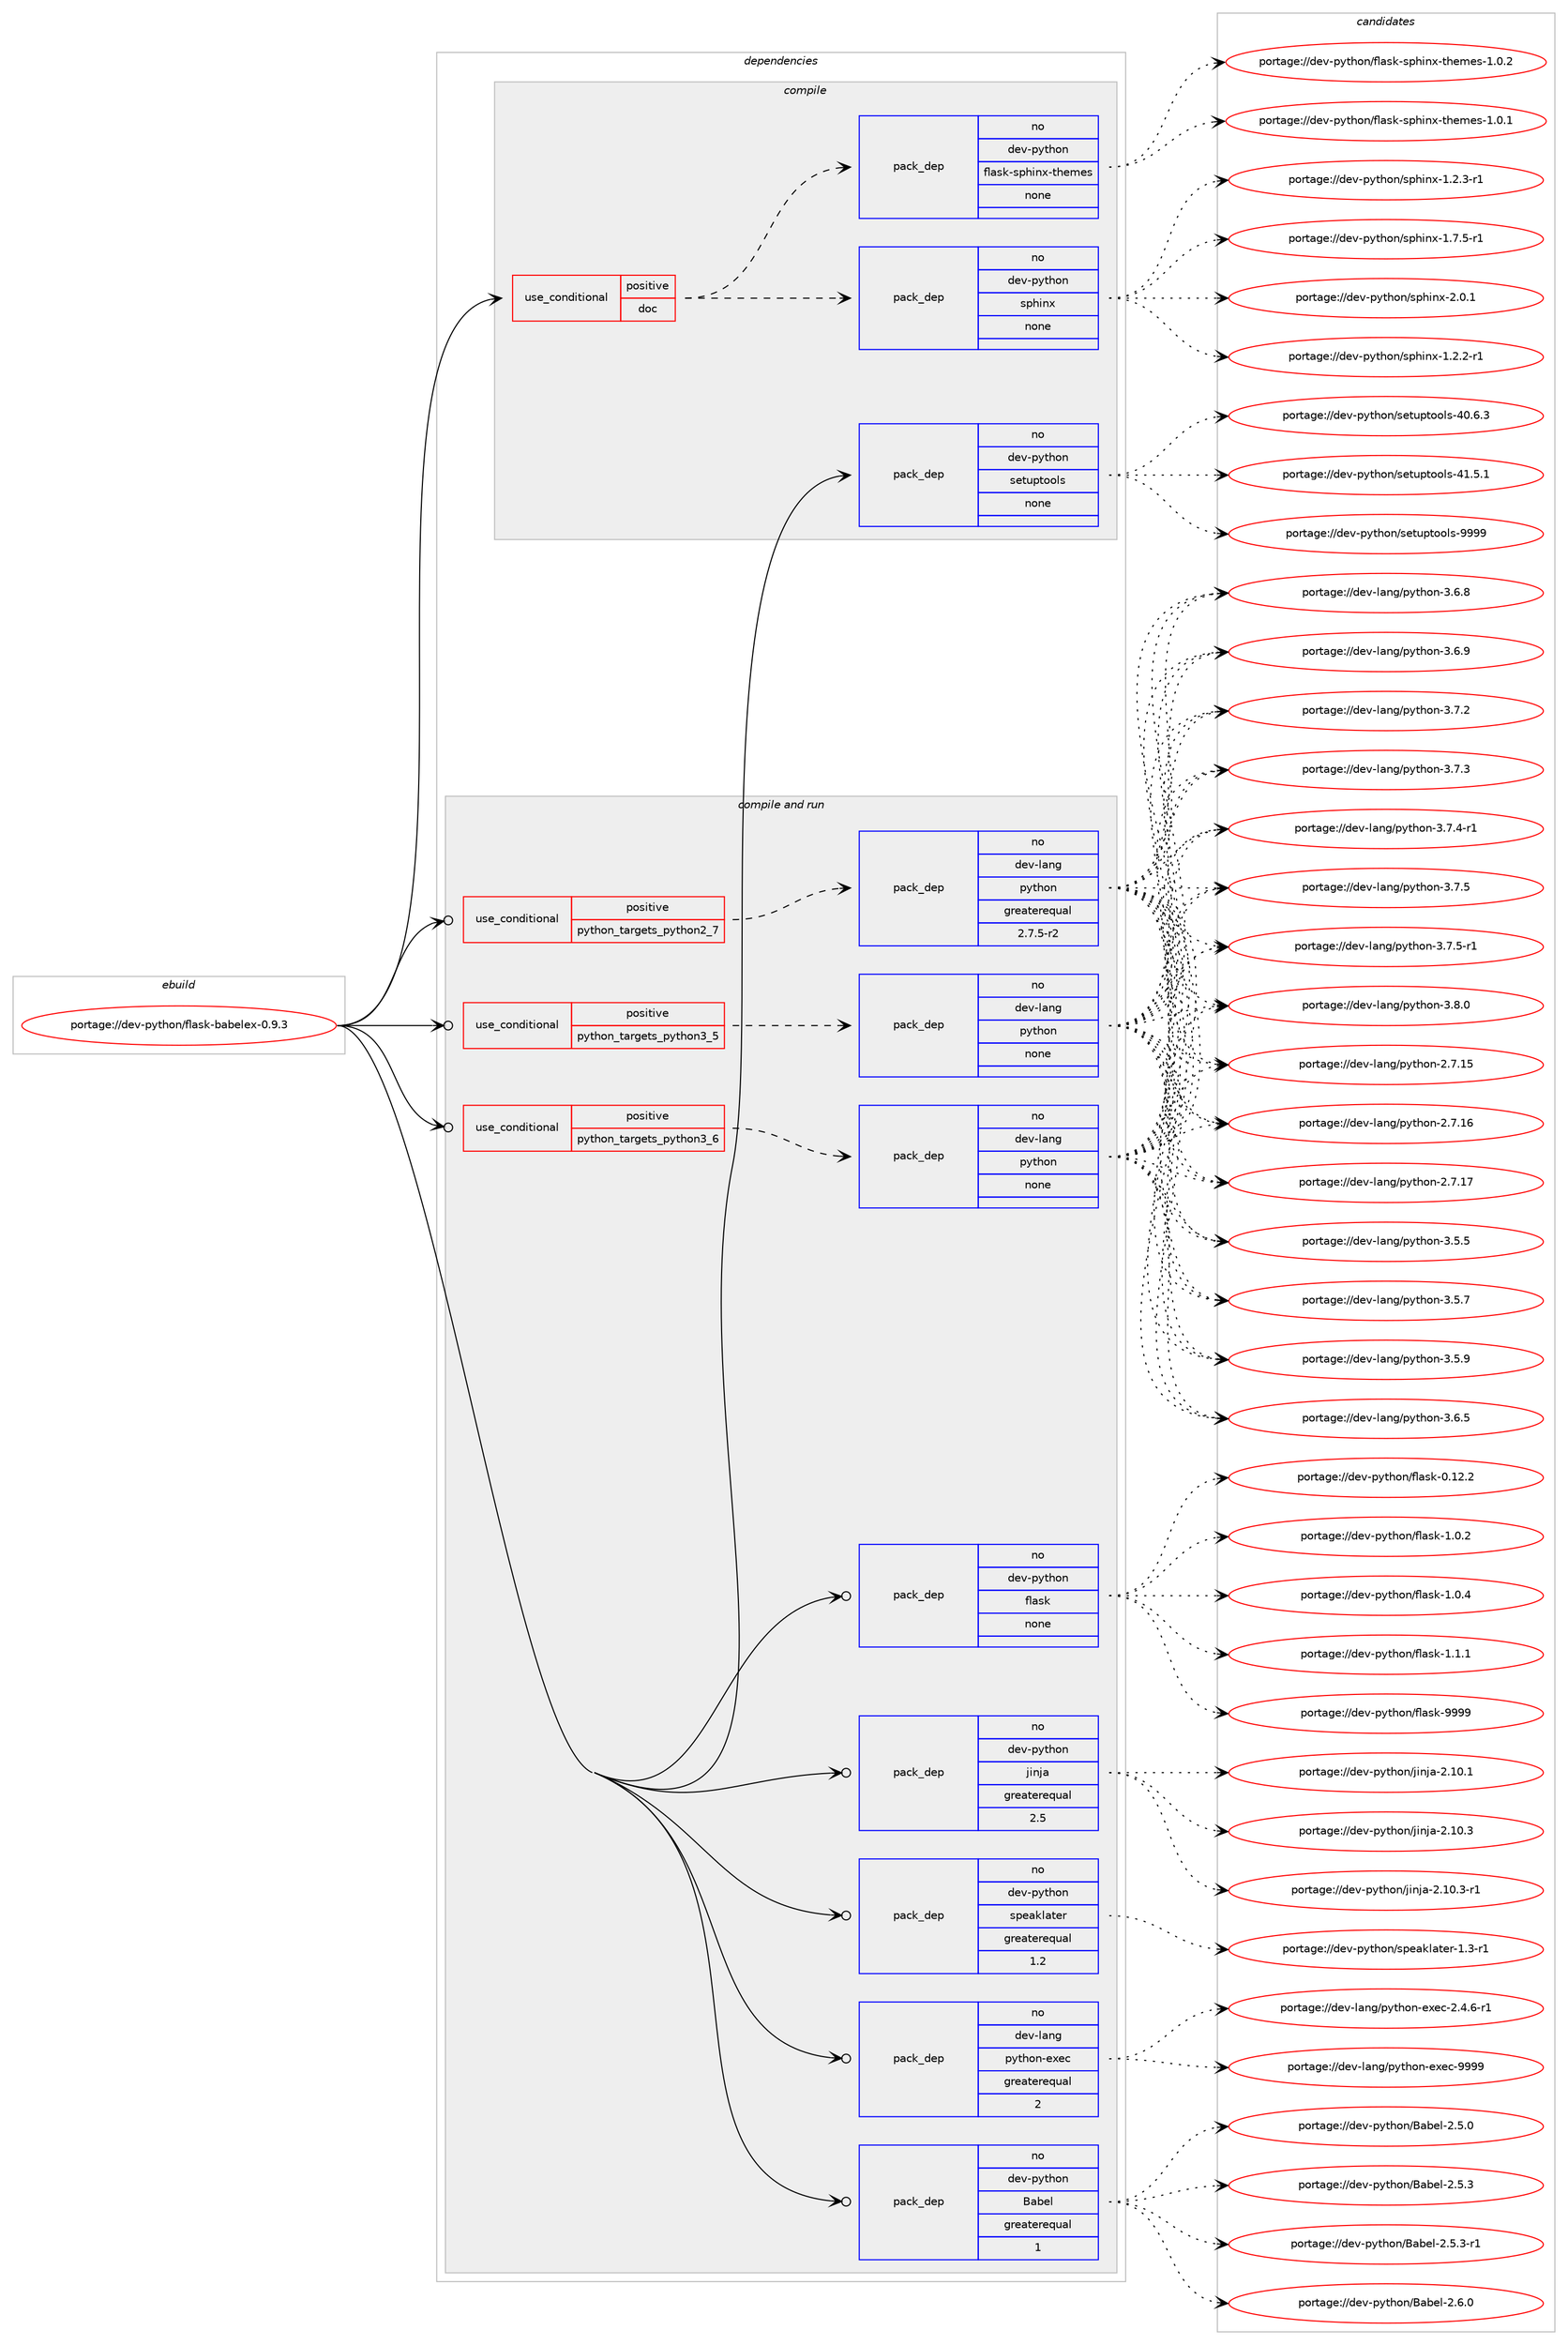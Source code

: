 digraph prolog {

# *************
# Graph options
# *************

newrank=true;
concentrate=true;
compound=true;
graph [rankdir=LR,fontname=Helvetica,fontsize=10,ranksep=1.5];#, ranksep=2.5, nodesep=0.2];
edge  [arrowhead=vee];
node  [fontname=Helvetica,fontsize=10];

# **********
# The ebuild
# **********

subgraph cluster_leftcol {
color=gray;
rank=same;
label=<<i>ebuild</i>>;
id [label="portage://dev-python/flask-babelex-0.9.3", color=red, width=4, href="../dev-python/flask-babelex-0.9.3.svg"];
}

# ****************
# The dependencies
# ****************

subgraph cluster_midcol {
color=gray;
label=<<i>dependencies</i>>;
subgraph cluster_compile {
fillcolor="#eeeeee";
style=filled;
label=<<i>compile</i>>;
subgraph cond28665 {
dependency139545 [label=<<TABLE BORDER="0" CELLBORDER="1" CELLSPACING="0" CELLPADDING="4"><TR><TD ROWSPAN="3" CELLPADDING="10">use_conditional</TD></TR><TR><TD>positive</TD></TR><TR><TD>doc</TD></TR></TABLE>>, shape=none, color=red];
subgraph pack107560 {
dependency139546 [label=<<TABLE BORDER="0" CELLBORDER="1" CELLSPACING="0" CELLPADDING="4" WIDTH="220"><TR><TD ROWSPAN="6" CELLPADDING="30">pack_dep</TD></TR><TR><TD WIDTH="110">no</TD></TR><TR><TD>dev-python</TD></TR><TR><TD>sphinx</TD></TR><TR><TD>none</TD></TR><TR><TD></TD></TR></TABLE>>, shape=none, color=blue];
}
dependency139545:e -> dependency139546:w [weight=20,style="dashed",arrowhead="vee"];
subgraph pack107561 {
dependency139547 [label=<<TABLE BORDER="0" CELLBORDER="1" CELLSPACING="0" CELLPADDING="4" WIDTH="220"><TR><TD ROWSPAN="6" CELLPADDING="30">pack_dep</TD></TR><TR><TD WIDTH="110">no</TD></TR><TR><TD>dev-python</TD></TR><TR><TD>flask-sphinx-themes</TD></TR><TR><TD>none</TD></TR><TR><TD></TD></TR></TABLE>>, shape=none, color=blue];
}
dependency139545:e -> dependency139547:w [weight=20,style="dashed",arrowhead="vee"];
}
id:e -> dependency139545:w [weight=20,style="solid",arrowhead="vee"];
subgraph pack107562 {
dependency139548 [label=<<TABLE BORDER="0" CELLBORDER="1" CELLSPACING="0" CELLPADDING="4" WIDTH="220"><TR><TD ROWSPAN="6" CELLPADDING="30">pack_dep</TD></TR><TR><TD WIDTH="110">no</TD></TR><TR><TD>dev-python</TD></TR><TR><TD>setuptools</TD></TR><TR><TD>none</TD></TR><TR><TD></TD></TR></TABLE>>, shape=none, color=blue];
}
id:e -> dependency139548:w [weight=20,style="solid",arrowhead="vee"];
}
subgraph cluster_compileandrun {
fillcolor="#eeeeee";
style=filled;
label=<<i>compile and run</i>>;
subgraph cond28666 {
dependency139549 [label=<<TABLE BORDER="0" CELLBORDER="1" CELLSPACING="0" CELLPADDING="4"><TR><TD ROWSPAN="3" CELLPADDING="10">use_conditional</TD></TR><TR><TD>positive</TD></TR><TR><TD>python_targets_python2_7</TD></TR></TABLE>>, shape=none, color=red];
subgraph pack107563 {
dependency139550 [label=<<TABLE BORDER="0" CELLBORDER="1" CELLSPACING="0" CELLPADDING="4" WIDTH="220"><TR><TD ROWSPAN="6" CELLPADDING="30">pack_dep</TD></TR><TR><TD WIDTH="110">no</TD></TR><TR><TD>dev-lang</TD></TR><TR><TD>python</TD></TR><TR><TD>greaterequal</TD></TR><TR><TD>2.7.5-r2</TD></TR></TABLE>>, shape=none, color=blue];
}
dependency139549:e -> dependency139550:w [weight=20,style="dashed",arrowhead="vee"];
}
id:e -> dependency139549:w [weight=20,style="solid",arrowhead="odotvee"];
subgraph cond28667 {
dependency139551 [label=<<TABLE BORDER="0" CELLBORDER="1" CELLSPACING="0" CELLPADDING="4"><TR><TD ROWSPAN="3" CELLPADDING="10">use_conditional</TD></TR><TR><TD>positive</TD></TR><TR><TD>python_targets_python3_5</TD></TR></TABLE>>, shape=none, color=red];
subgraph pack107564 {
dependency139552 [label=<<TABLE BORDER="0" CELLBORDER="1" CELLSPACING="0" CELLPADDING="4" WIDTH="220"><TR><TD ROWSPAN="6" CELLPADDING="30">pack_dep</TD></TR><TR><TD WIDTH="110">no</TD></TR><TR><TD>dev-lang</TD></TR><TR><TD>python</TD></TR><TR><TD>none</TD></TR><TR><TD></TD></TR></TABLE>>, shape=none, color=blue];
}
dependency139551:e -> dependency139552:w [weight=20,style="dashed",arrowhead="vee"];
}
id:e -> dependency139551:w [weight=20,style="solid",arrowhead="odotvee"];
subgraph cond28668 {
dependency139553 [label=<<TABLE BORDER="0" CELLBORDER="1" CELLSPACING="0" CELLPADDING="4"><TR><TD ROWSPAN="3" CELLPADDING="10">use_conditional</TD></TR><TR><TD>positive</TD></TR><TR><TD>python_targets_python3_6</TD></TR></TABLE>>, shape=none, color=red];
subgraph pack107565 {
dependency139554 [label=<<TABLE BORDER="0" CELLBORDER="1" CELLSPACING="0" CELLPADDING="4" WIDTH="220"><TR><TD ROWSPAN="6" CELLPADDING="30">pack_dep</TD></TR><TR><TD WIDTH="110">no</TD></TR><TR><TD>dev-lang</TD></TR><TR><TD>python</TD></TR><TR><TD>none</TD></TR><TR><TD></TD></TR></TABLE>>, shape=none, color=blue];
}
dependency139553:e -> dependency139554:w [weight=20,style="dashed",arrowhead="vee"];
}
id:e -> dependency139553:w [weight=20,style="solid",arrowhead="odotvee"];
subgraph pack107566 {
dependency139555 [label=<<TABLE BORDER="0" CELLBORDER="1" CELLSPACING="0" CELLPADDING="4" WIDTH="220"><TR><TD ROWSPAN="6" CELLPADDING="30">pack_dep</TD></TR><TR><TD WIDTH="110">no</TD></TR><TR><TD>dev-lang</TD></TR><TR><TD>python-exec</TD></TR><TR><TD>greaterequal</TD></TR><TR><TD>2</TD></TR></TABLE>>, shape=none, color=blue];
}
id:e -> dependency139555:w [weight=20,style="solid",arrowhead="odotvee"];
subgraph pack107567 {
dependency139556 [label=<<TABLE BORDER="0" CELLBORDER="1" CELLSPACING="0" CELLPADDING="4" WIDTH="220"><TR><TD ROWSPAN="6" CELLPADDING="30">pack_dep</TD></TR><TR><TD WIDTH="110">no</TD></TR><TR><TD>dev-python</TD></TR><TR><TD>Babel</TD></TR><TR><TD>greaterequal</TD></TR><TR><TD>1</TD></TR></TABLE>>, shape=none, color=blue];
}
id:e -> dependency139556:w [weight=20,style="solid",arrowhead="odotvee"];
subgraph pack107568 {
dependency139557 [label=<<TABLE BORDER="0" CELLBORDER="1" CELLSPACING="0" CELLPADDING="4" WIDTH="220"><TR><TD ROWSPAN="6" CELLPADDING="30">pack_dep</TD></TR><TR><TD WIDTH="110">no</TD></TR><TR><TD>dev-python</TD></TR><TR><TD>flask</TD></TR><TR><TD>none</TD></TR><TR><TD></TD></TR></TABLE>>, shape=none, color=blue];
}
id:e -> dependency139557:w [weight=20,style="solid",arrowhead="odotvee"];
subgraph pack107569 {
dependency139558 [label=<<TABLE BORDER="0" CELLBORDER="1" CELLSPACING="0" CELLPADDING="4" WIDTH="220"><TR><TD ROWSPAN="6" CELLPADDING="30">pack_dep</TD></TR><TR><TD WIDTH="110">no</TD></TR><TR><TD>dev-python</TD></TR><TR><TD>jinja</TD></TR><TR><TD>greaterequal</TD></TR><TR><TD>2.5</TD></TR></TABLE>>, shape=none, color=blue];
}
id:e -> dependency139558:w [weight=20,style="solid",arrowhead="odotvee"];
subgraph pack107570 {
dependency139559 [label=<<TABLE BORDER="0" CELLBORDER="1" CELLSPACING="0" CELLPADDING="4" WIDTH="220"><TR><TD ROWSPAN="6" CELLPADDING="30">pack_dep</TD></TR><TR><TD WIDTH="110">no</TD></TR><TR><TD>dev-python</TD></TR><TR><TD>speaklater</TD></TR><TR><TD>greaterequal</TD></TR><TR><TD>1.2</TD></TR></TABLE>>, shape=none, color=blue];
}
id:e -> dependency139559:w [weight=20,style="solid",arrowhead="odotvee"];
}
subgraph cluster_run {
fillcolor="#eeeeee";
style=filled;
label=<<i>run</i>>;
}
}

# **************
# The candidates
# **************

subgraph cluster_choices {
rank=same;
color=gray;
label=<<i>candidates</i>>;

subgraph choice107560 {
color=black;
nodesep=1;
choiceportage10010111845112121116104111110471151121041051101204549465046504511449 [label="portage://dev-python/sphinx-1.2.2-r1", color=red, width=4,href="../dev-python/sphinx-1.2.2-r1.svg"];
choiceportage10010111845112121116104111110471151121041051101204549465046514511449 [label="portage://dev-python/sphinx-1.2.3-r1", color=red, width=4,href="../dev-python/sphinx-1.2.3-r1.svg"];
choiceportage10010111845112121116104111110471151121041051101204549465546534511449 [label="portage://dev-python/sphinx-1.7.5-r1", color=red, width=4,href="../dev-python/sphinx-1.7.5-r1.svg"];
choiceportage1001011184511212111610411111047115112104105110120455046484649 [label="portage://dev-python/sphinx-2.0.1", color=red, width=4,href="../dev-python/sphinx-2.0.1.svg"];
dependency139546:e -> choiceportage10010111845112121116104111110471151121041051101204549465046504511449:w [style=dotted,weight="100"];
dependency139546:e -> choiceportage10010111845112121116104111110471151121041051101204549465046514511449:w [style=dotted,weight="100"];
dependency139546:e -> choiceportage10010111845112121116104111110471151121041051101204549465546534511449:w [style=dotted,weight="100"];
dependency139546:e -> choiceportage1001011184511212111610411111047115112104105110120455046484649:w [style=dotted,weight="100"];
}
subgraph choice107561 {
color=black;
nodesep=1;
choiceportage1001011184511212111610411111047102108971151074511511210410511012045116104101109101115454946484649 [label="portage://dev-python/flask-sphinx-themes-1.0.1", color=red, width=4,href="../dev-python/flask-sphinx-themes-1.0.1.svg"];
choiceportage1001011184511212111610411111047102108971151074511511210410511012045116104101109101115454946484650 [label="portage://dev-python/flask-sphinx-themes-1.0.2", color=red, width=4,href="../dev-python/flask-sphinx-themes-1.0.2.svg"];
dependency139547:e -> choiceportage1001011184511212111610411111047102108971151074511511210410511012045116104101109101115454946484649:w [style=dotted,weight="100"];
dependency139547:e -> choiceportage1001011184511212111610411111047102108971151074511511210410511012045116104101109101115454946484650:w [style=dotted,weight="100"];
}
subgraph choice107562 {
color=black;
nodesep=1;
choiceportage100101118451121211161041111104711510111611711211611111110811545524846544651 [label="portage://dev-python/setuptools-40.6.3", color=red, width=4,href="../dev-python/setuptools-40.6.3.svg"];
choiceportage100101118451121211161041111104711510111611711211611111110811545524946534649 [label="portage://dev-python/setuptools-41.5.1", color=red, width=4,href="../dev-python/setuptools-41.5.1.svg"];
choiceportage10010111845112121116104111110471151011161171121161111111081154557575757 [label="portage://dev-python/setuptools-9999", color=red, width=4,href="../dev-python/setuptools-9999.svg"];
dependency139548:e -> choiceportage100101118451121211161041111104711510111611711211611111110811545524846544651:w [style=dotted,weight="100"];
dependency139548:e -> choiceportage100101118451121211161041111104711510111611711211611111110811545524946534649:w [style=dotted,weight="100"];
dependency139548:e -> choiceportage10010111845112121116104111110471151011161171121161111111081154557575757:w [style=dotted,weight="100"];
}
subgraph choice107563 {
color=black;
nodesep=1;
choiceportage10010111845108971101034711212111610411111045504655464953 [label="portage://dev-lang/python-2.7.15", color=red, width=4,href="../dev-lang/python-2.7.15.svg"];
choiceportage10010111845108971101034711212111610411111045504655464954 [label="portage://dev-lang/python-2.7.16", color=red, width=4,href="../dev-lang/python-2.7.16.svg"];
choiceportage10010111845108971101034711212111610411111045504655464955 [label="portage://dev-lang/python-2.7.17", color=red, width=4,href="../dev-lang/python-2.7.17.svg"];
choiceportage100101118451089711010347112121116104111110455146534653 [label="portage://dev-lang/python-3.5.5", color=red, width=4,href="../dev-lang/python-3.5.5.svg"];
choiceportage100101118451089711010347112121116104111110455146534655 [label="portage://dev-lang/python-3.5.7", color=red, width=4,href="../dev-lang/python-3.5.7.svg"];
choiceportage100101118451089711010347112121116104111110455146534657 [label="portage://dev-lang/python-3.5.9", color=red, width=4,href="../dev-lang/python-3.5.9.svg"];
choiceportage100101118451089711010347112121116104111110455146544653 [label="portage://dev-lang/python-3.6.5", color=red, width=4,href="../dev-lang/python-3.6.5.svg"];
choiceportage100101118451089711010347112121116104111110455146544656 [label="portage://dev-lang/python-3.6.8", color=red, width=4,href="../dev-lang/python-3.6.8.svg"];
choiceportage100101118451089711010347112121116104111110455146544657 [label="portage://dev-lang/python-3.6.9", color=red, width=4,href="../dev-lang/python-3.6.9.svg"];
choiceportage100101118451089711010347112121116104111110455146554650 [label="portage://dev-lang/python-3.7.2", color=red, width=4,href="../dev-lang/python-3.7.2.svg"];
choiceportage100101118451089711010347112121116104111110455146554651 [label="portage://dev-lang/python-3.7.3", color=red, width=4,href="../dev-lang/python-3.7.3.svg"];
choiceportage1001011184510897110103471121211161041111104551465546524511449 [label="portage://dev-lang/python-3.7.4-r1", color=red, width=4,href="../dev-lang/python-3.7.4-r1.svg"];
choiceportage100101118451089711010347112121116104111110455146554653 [label="portage://dev-lang/python-3.7.5", color=red, width=4,href="../dev-lang/python-3.7.5.svg"];
choiceportage1001011184510897110103471121211161041111104551465546534511449 [label="portage://dev-lang/python-3.7.5-r1", color=red, width=4,href="../dev-lang/python-3.7.5-r1.svg"];
choiceportage100101118451089711010347112121116104111110455146564648 [label="portage://dev-lang/python-3.8.0", color=red, width=4,href="../dev-lang/python-3.8.0.svg"];
dependency139550:e -> choiceportage10010111845108971101034711212111610411111045504655464953:w [style=dotted,weight="100"];
dependency139550:e -> choiceportage10010111845108971101034711212111610411111045504655464954:w [style=dotted,weight="100"];
dependency139550:e -> choiceportage10010111845108971101034711212111610411111045504655464955:w [style=dotted,weight="100"];
dependency139550:e -> choiceportage100101118451089711010347112121116104111110455146534653:w [style=dotted,weight="100"];
dependency139550:e -> choiceportage100101118451089711010347112121116104111110455146534655:w [style=dotted,weight="100"];
dependency139550:e -> choiceportage100101118451089711010347112121116104111110455146534657:w [style=dotted,weight="100"];
dependency139550:e -> choiceportage100101118451089711010347112121116104111110455146544653:w [style=dotted,weight="100"];
dependency139550:e -> choiceportage100101118451089711010347112121116104111110455146544656:w [style=dotted,weight="100"];
dependency139550:e -> choiceportage100101118451089711010347112121116104111110455146544657:w [style=dotted,weight="100"];
dependency139550:e -> choiceportage100101118451089711010347112121116104111110455146554650:w [style=dotted,weight="100"];
dependency139550:e -> choiceportage100101118451089711010347112121116104111110455146554651:w [style=dotted,weight="100"];
dependency139550:e -> choiceportage1001011184510897110103471121211161041111104551465546524511449:w [style=dotted,weight="100"];
dependency139550:e -> choiceportage100101118451089711010347112121116104111110455146554653:w [style=dotted,weight="100"];
dependency139550:e -> choiceportage1001011184510897110103471121211161041111104551465546534511449:w [style=dotted,weight="100"];
dependency139550:e -> choiceportage100101118451089711010347112121116104111110455146564648:w [style=dotted,weight="100"];
}
subgraph choice107564 {
color=black;
nodesep=1;
choiceportage10010111845108971101034711212111610411111045504655464953 [label="portage://dev-lang/python-2.7.15", color=red, width=4,href="../dev-lang/python-2.7.15.svg"];
choiceportage10010111845108971101034711212111610411111045504655464954 [label="portage://dev-lang/python-2.7.16", color=red, width=4,href="../dev-lang/python-2.7.16.svg"];
choiceportage10010111845108971101034711212111610411111045504655464955 [label="portage://dev-lang/python-2.7.17", color=red, width=4,href="../dev-lang/python-2.7.17.svg"];
choiceportage100101118451089711010347112121116104111110455146534653 [label="portage://dev-lang/python-3.5.5", color=red, width=4,href="../dev-lang/python-3.5.5.svg"];
choiceportage100101118451089711010347112121116104111110455146534655 [label="portage://dev-lang/python-3.5.7", color=red, width=4,href="../dev-lang/python-3.5.7.svg"];
choiceportage100101118451089711010347112121116104111110455146534657 [label="portage://dev-lang/python-3.5.9", color=red, width=4,href="../dev-lang/python-3.5.9.svg"];
choiceportage100101118451089711010347112121116104111110455146544653 [label="portage://dev-lang/python-3.6.5", color=red, width=4,href="../dev-lang/python-3.6.5.svg"];
choiceportage100101118451089711010347112121116104111110455146544656 [label="portage://dev-lang/python-3.6.8", color=red, width=4,href="../dev-lang/python-3.6.8.svg"];
choiceportage100101118451089711010347112121116104111110455146544657 [label="portage://dev-lang/python-3.6.9", color=red, width=4,href="../dev-lang/python-3.6.9.svg"];
choiceportage100101118451089711010347112121116104111110455146554650 [label="portage://dev-lang/python-3.7.2", color=red, width=4,href="../dev-lang/python-3.7.2.svg"];
choiceportage100101118451089711010347112121116104111110455146554651 [label="portage://dev-lang/python-3.7.3", color=red, width=4,href="../dev-lang/python-3.7.3.svg"];
choiceportage1001011184510897110103471121211161041111104551465546524511449 [label="portage://dev-lang/python-3.7.4-r1", color=red, width=4,href="../dev-lang/python-3.7.4-r1.svg"];
choiceportage100101118451089711010347112121116104111110455146554653 [label="portage://dev-lang/python-3.7.5", color=red, width=4,href="../dev-lang/python-3.7.5.svg"];
choiceportage1001011184510897110103471121211161041111104551465546534511449 [label="portage://dev-lang/python-3.7.5-r1", color=red, width=4,href="../dev-lang/python-3.7.5-r1.svg"];
choiceportage100101118451089711010347112121116104111110455146564648 [label="portage://dev-lang/python-3.8.0", color=red, width=4,href="../dev-lang/python-3.8.0.svg"];
dependency139552:e -> choiceportage10010111845108971101034711212111610411111045504655464953:w [style=dotted,weight="100"];
dependency139552:e -> choiceportage10010111845108971101034711212111610411111045504655464954:w [style=dotted,weight="100"];
dependency139552:e -> choiceportage10010111845108971101034711212111610411111045504655464955:w [style=dotted,weight="100"];
dependency139552:e -> choiceportage100101118451089711010347112121116104111110455146534653:w [style=dotted,weight="100"];
dependency139552:e -> choiceportage100101118451089711010347112121116104111110455146534655:w [style=dotted,weight="100"];
dependency139552:e -> choiceportage100101118451089711010347112121116104111110455146534657:w [style=dotted,weight="100"];
dependency139552:e -> choiceportage100101118451089711010347112121116104111110455146544653:w [style=dotted,weight="100"];
dependency139552:e -> choiceportage100101118451089711010347112121116104111110455146544656:w [style=dotted,weight="100"];
dependency139552:e -> choiceportage100101118451089711010347112121116104111110455146544657:w [style=dotted,weight="100"];
dependency139552:e -> choiceportage100101118451089711010347112121116104111110455146554650:w [style=dotted,weight="100"];
dependency139552:e -> choiceportage100101118451089711010347112121116104111110455146554651:w [style=dotted,weight="100"];
dependency139552:e -> choiceportage1001011184510897110103471121211161041111104551465546524511449:w [style=dotted,weight="100"];
dependency139552:e -> choiceportage100101118451089711010347112121116104111110455146554653:w [style=dotted,weight="100"];
dependency139552:e -> choiceportage1001011184510897110103471121211161041111104551465546534511449:w [style=dotted,weight="100"];
dependency139552:e -> choiceportage100101118451089711010347112121116104111110455146564648:w [style=dotted,weight="100"];
}
subgraph choice107565 {
color=black;
nodesep=1;
choiceportage10010111845108971101034711212111610411111045504655464953 [label="portage://dev-lang/python-2.7.15", color=red, width=4,href="../dev-lang/python-2.7.15.svg"];
choiceportage10010111845108971101034711212111610411111045504655464954 [label="portage://dev-lang/python-2.7.16", color=red, width=4,href="../dev-lang/python-2.7.16.svg"];
choiceportage10010111845108971101034711212111610411111045504655464955 [label="portage://dev-lang/python-2.7.17", color=red, width=4,href="../dev-lang/python-2.7.17.svg"];
choiceportage100101118451089711010347112121116104111110455146534653 [label="portage://dev-lang/python-3.5.5", color=red, width=4,href="../dev-lang/python-3.5.5.svg"];
choiceportage100101118451089711010347112121116104111110455146534655 [label="portage://dev-lang/python-3.5.7", color=red, width=4,href="../dev-lang/python-3.5.7.svg"];
choiceportage100101118451089711010347112121116104111110455146534657 [label="portage://dev-lang/python-3.5.9", color=red, width=4,href="../dev-lang/python-3.5.9.svg"];
choiceportage100101118451089711010347112121116104111110455146544653 [label="portage://dev-lang/python-3.6.5", color=red, width=4,href="../dev-lang/python-3.6.5.svg"];
choiceportage100101118451089711010347112121116104111110455146544656 [label="portage://dev-lang/python-3.6.8", color=red, width=4,href="../dev-lang/python-3.6.8.svg"];
choiceportage100101118451089711010347112121116104111110455146544657 [label="portage://dev-lang/python-3.6.9", color=red, width=4,href="../dev-lang/python-3.6.9.svg"];
choiceportage100101118451089711010347112121116104111110455146554650 [label="portage://dev-lang/python-3.7.2", color=red, width=4,href="../dev-lang/python-3.7.2.svg"];
choiceportage100101118451089711010347112121116104111110455146554651 [label="portage://dev-lang/python-3.7.3", color=red, width=4,href="../dev-lang/python-3.7.3.svg"];
choiceportage1001011184510897110103471121211161041111104551465546524511449 [label="portage://dev-lang/python-3.7.4-r1", color=red, width=4,href="../dev-lang/python-3.7.4-r1.svg"];
choiceportage100101118451089711010347112121116104111110455146554653 [label="portage://dev-lang/python-3.7.5", color=red, width=4,href="../dev-lang/python-3.7.5.svg"];
choiceportage1001011184510897110103471121211161041111104551465546534511449 [label="portage://dev-lang/python-3.7.5-r1", color=red, width=4,href="../dev-lang/python-3.7.5-r1.svg"];
choiceportage100101118451089711010347112121116104111110455146564648 [label="portage://dev-lang/python-3.8.0", color=red, width=4,href="../dev-lang/python-3.8.0.svg"];
dependency139554:e -> choiceportage10010111845108971101034711212111610411111045504655464953:w [style=dotted,weight="100"];
dependency139554:e -> choiceportage10010111845108971101034711212111610411111045504655464954:w [style=dotted,weight="100"];
dependency139554:e -> choiceportage10010111845108971101034711212111610411111045504655464955:w [style=dotted,weight="100"];
dependency139554:e -> choiceportage100101118451089711010347112121116104111110455146534653:w [style=dotted,weight="100"];
dependency139554:e -> choiceportage100101118451089711010347112121116104111110455146534655:w [style=dotted,weight="100"];
dependency139554:e -> choiceportage100101118451089711010347112121116104111110455146534657:w [style=dotted,weight="100"];
dependency139554:e -> choiceportage100101118451089711010347112121116104111110455146544653:w [style=dotted,weight="100"];
dependency139554:e -> choiceportage100101118451089711010347112121116104111110455146544656:w [style=dotted,weight="100"];
dependency139554:e -> choiceportage100101118451089711010347112121116104111110455146544657:w [style=dotted,weight="100"];
dependency139554:e -> choiceportage100101118451089711010347112121116104111110455146554650:w [style=dotted,weight="100"];
dependency139554:e -> choiceportage100101118451089711010347112121116104111110455146554651:w [style=dotted,weight="100"];
dependency139554:e -> choiceportage1001011184510897110103471121211161041111104551465546524511449:w [style=dotted,weight="100"];
dependency139554:e -> choiceportage100101118451089711010347112121116104111110455146554653:w [style=dotted,weight="100"];
dependency139554:e -> choiceportage1001011184510897110103471121211161041111104551465546534511449:w [style=dotted,weight="100"];
dependency139554:e -> choiceportage100101118451089711010347112121116104111110455146564648:w [style=dotted,weight="100"];
}
subgraph choice107566 {
color=black;
nodesep=1;
choiceportage10010111845108971101034711212111610411111045101120101994550465246544511449 [label="portage://dev-lang/python-exec-2.4.6-r1", color=red, width=4,href="../dev-lang/python-exec-2.4.6-r1.svg"];
choiceportage10010111845108971101034711212111610411111045101120101994557575757 [label="portage://dev-lang/python-exec-9999", color=red, width=4,href="../dev-lang/python-exec-9999.svg"];
dependency139555:e -> choiceportage10010111845108971101034711212111610411111045101120101994550465246544511449:w [style=dotted,weight="100"];
dependency139555:e -> choiceportage10010111845108971101034711212111610411111045101120101994557575757:w [style=dotted,weight="100"];
}
subgraph choice107567 {
color=black;
nodesep=1;
choiceportage1001011184511212111610411111047669798101108455046534648 [label="portage://dev-python/Babel-2.5.0", color=red, width=4,href="../dev-python/Babel-2.5.0.svg"];
choiceportage1001011184511212111610411111047669798101108455046534651 [label="portage://dev-python/Babel-2.5.3", color=red, width=4,href="../dev-python/Babel-2.5.3.svg"];
choiceportage10010111845112121116104111110476697981011084550465346514511449 [label="portage://dev-python/Babel-2.5.3-r1", color=red, width=4,href="../dev-python/Babel-2.5.3-r1.svg"];
choiceportage1001011184511212111610411111047669798101108455046544648 [label="portage://dev-python/Babel-2.6.0", color=red, width=4,href="../dev-python/Babel-2.6.0.svg"];
dependency139556:e -> choiceportage1001011184511212111610411111047669798101108455046534648:w [style=dotted,weight="100"];
dependency139556:e -> choiceportage1001011184511212111610411111047669798101108455046534651:w [style=dotted,weight="100"];
dependency139556:e -> choiceportage10010111845112121116104111110476697981011084550465346514511449:w [style=dotted,weight="100"];
dependency139556:e -> choiceportage1001011184511212111610411111047669798101108455046544648:w [style=dotted,weight="100"];
}
subgraph choice107568 {
color=black;
nodesep=1;
choiceportage10010111845112121116104111110471021089711510745484649504650 [label="portage://dev-python/flask-0.12.2", color=red, width=4,href="../dev-python/flask-0.12.2.svg"];
choiceportage100101118451121211161041111104710210897115107454946484650 [label="portage://dev-python/flask-1.0.2", color=red, width=4,href="../dev-python/flask-1.0.2.svg"];
choiceportage100101118451121211161041111104710210897115107454946484652 [label="portage://dev-python/flask-1.0.4", color=red, width=4,href="../dev-python/flask-1.0.4.svg"];
choiceportage100101118451121211161041111104710210897115107454946494649 [label="portage://dev-python/flask-1.1.1", color=red, width=4,href="../dev-python/flask-1.1.1.svg"];
choiceportage1001011184511212111610411111047102108971151074557575757 [label="portage://dev-python/flask-9999", color=red, width=4,href="../dev-python/flask-9999.svg"];
dependency139557:e -> choiceportage10010111845112121116104111110471021089711510745484649504650:w [style=dotted,weight="100"];
dependency139557:e -> choiceportage100101118451121211161041111104710210897115107454946484650:w [style=dotted,weight="100"];
dependency139557:e -> choiceportage100101118451121211161041111104710210897115107454946484652:w [style=dotted,weight="100"];
dependency139557:e -> choiceportage100101118451121211161041111104710210897115107454946494649:w [style=dotted,weight="100"];
dependency139557:e -> choiceportage1001011184511212111610411111047102108971151074557575757:w [style=dotted,weight="100"];
}
subgraph choice107569 {
color=black;
nodesep=1;
choiceportage10010111845112121116104111110471061051101069745504649484649 [label="portage://dev-python/jinja-2.10.1", color=red, width=4,href="../dev-python/jinja-2.10.1.svg"];
choiceportage10010111845112121116104111110471061051101069745504649484651 [label="portage://dev-python/jinja-2.10.3", color=red, width=4,href="../dev-python/jinja-2.10.3.svg"];
choiceportage100101118451121211161041111104710610511010697455046494846514511449 [label="portage://dev-python/jinja-2.10.3-r1", color=red, width=4,href="../dev-python/jinja-2.10.3-r1.svg"];
dependency139558:e -> choiceportage10010111845112121116104111110471061051101069745504649484649:w [style=dotted,weight="100"];
dependency139558:e -> choiceportage10010111845112121116104111110471061051101069745504649484651:w [style=dotted,weight="100"];
dependency139558:e -> choiceportage100101118451121211161041111104710610511010697455046494846514511449:w [style=dotted,weight="100"];
}
subgraph choice107570 {
color=black;
nodesep=1;
choiceportage10010111845112121116104111110471151121019710710897116101114454946514511449 [label="portage://dev-python/speaklater-1.3-r1", color=red, width=4,href="../dev-python/speaklater-1.3-r1.svg"];
dependency139559:e -> choiceportage10010111845112121116104111110471151121019710710897116101114454946514511449:w [style=dotted,weight="100"];
}
}

}
